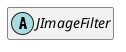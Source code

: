 @startuml
set namespaceSeparator \\
hide members
hide << alias >> circle

abstract class JImageFilter
@enduml
